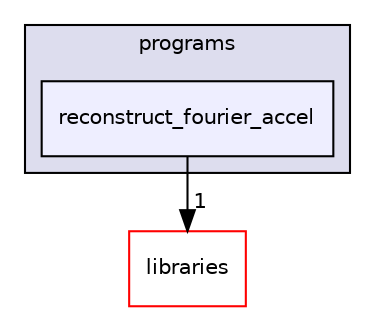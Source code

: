 digraph "xmipp/applications/programs/reconstruct_fourier_accel" {
  compound=true
  node [ fontsize="10", fontname="Helvetica"];
  edge [ labelfontsize="10", labelfontname="Helvetica"];
  subgraph clusterdir_592b16dc4070b933e5655da2b0d20bbb {
    graph [ bgcolor="#ddddee", pencolor="black", label="programs" fontname="Helvetica", fontsize="10", URL="dir_592b16dc4070b933e5655da2b0d20bbb.html"]
  dir_0d198eb8cd62c73c6d59f999b4852014 [shape=box, label="reconstruct_fourier_accel", style="filled", fillcolor="#eeeeff", pencolor="black", URL="dir_0d198eb8cd62c73c6d59f999b4852014.html"];
  }
  dir_29dba3f3840f20df3b04d1972e99046b [shape=box label="libraries" fillcolor="white" style="filled" color="red" URL="dir_29dba3f3840f20df3b04d1972e99046b.html"];
  dir_0d198eb8cd62c73c6d59f999b4852014->dir_29dba3f3840f20df3b04d1972e99046b [headlabel="1", labeldistance=1.5 headhref="dir_000184_000027.html"];
}
